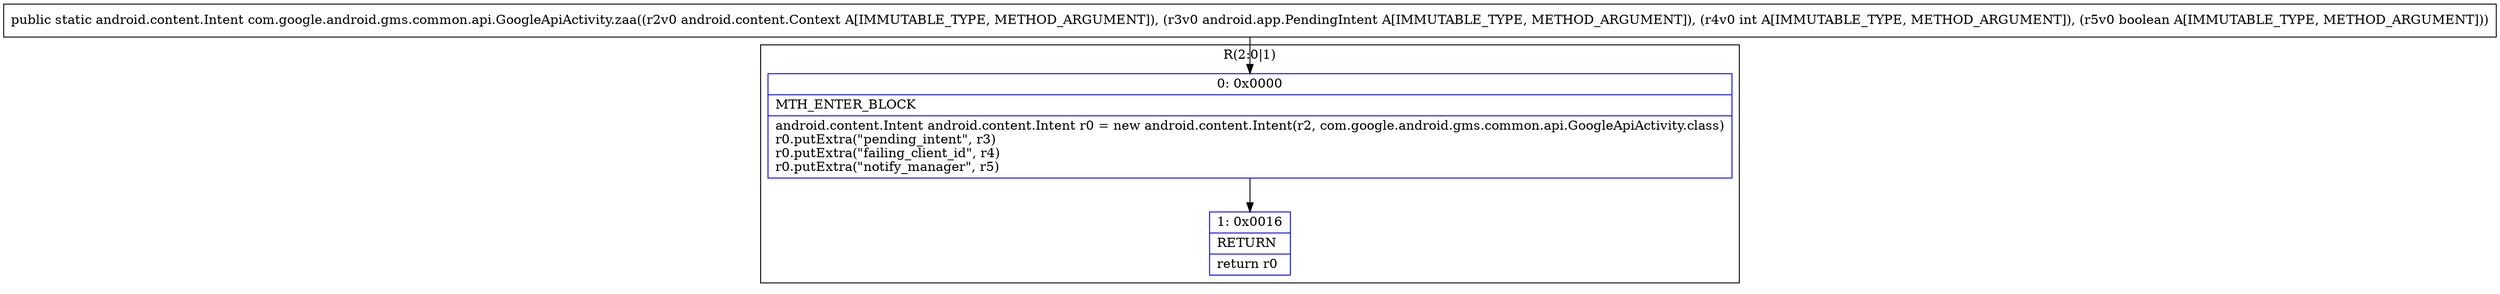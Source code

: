 digraph "CFG forcom.google.android.gms.common.api.GoogleApiActivity.zaa(Landroid\/content\/Context;Landroid\/app\/PendingIntent;IZ)Landroid\/content\/Intent;" {
subgraph cluster_Region_900830859 {
label = "R(2:0|1)";
node [shape=record,color=blue];
Node_0 [shape=record,label="{0\:\ 0x0000|MTH_ENTER_BLOCK\l|android.content.Intent android.content.Intent r0 = new android.content.Intent(r2, com.google.android.gms.common.api.GoogleApiActivity.class)\lr0.putExtra(\"pending_intent\", r3)\lr0.putExtra(\"failing_client_id\", r4)\lr0.putExtra(\"notify_manager\", r5)\l}"];
Node_1 [shape=record,label="{1\:\ 0x0016|RETURN\l|return r0\l}"];
}
MethodNode[shape=record,label="{public static android.content.Intent com.google.android.gms.common.api.GoogleApiActivity.zaa((r2v0 android.content.Context A[IMMUTABLE_TYPE, METHOD_ARGUMENT]), (r3v0 android.app.PendingIntent A[IMMUTABLE_TYPE, METHOD_ARGUMENT]), (r4v0 int A[IMMUTABLE_TYPE, METHOD_ARGUMENT]), (r5v0 boolean A[IMMUTABLE_TYPE, METHOD_ARGUMENT])) }"];
MethodNode -> Node_0;
Node_0 -> Node_1;
}

